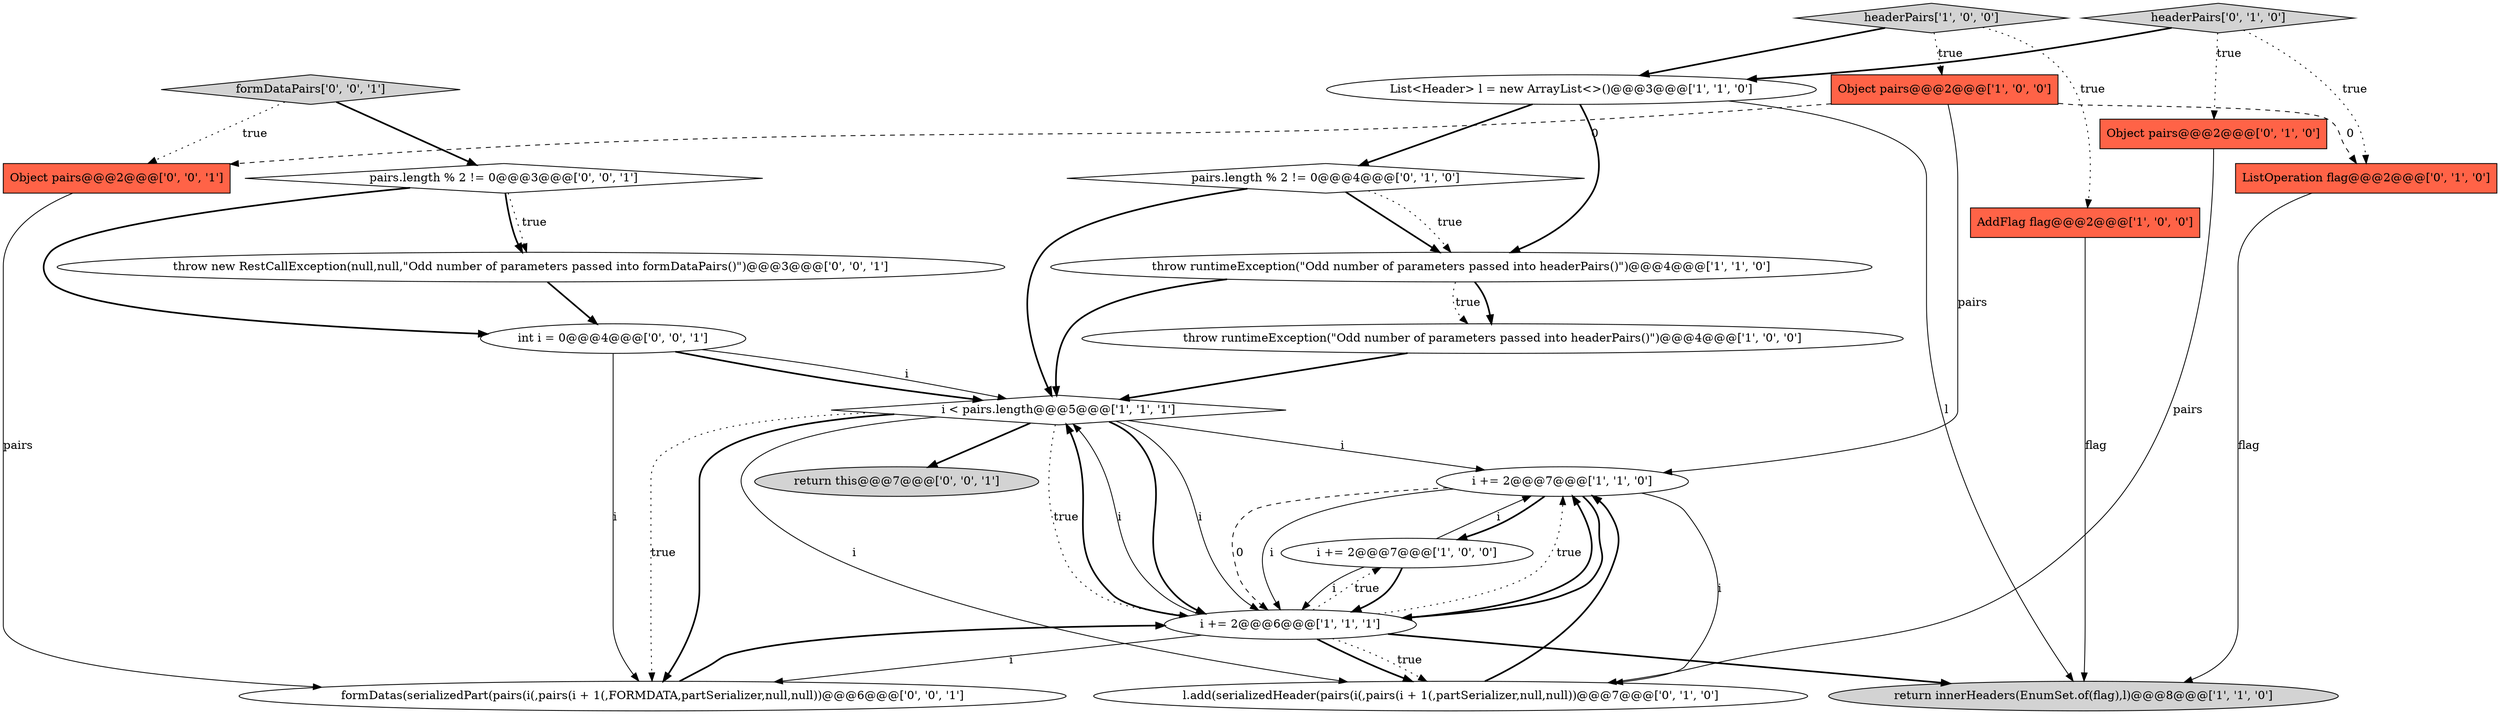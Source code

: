 digraph {
5 [style = filled, label = "throw runtimeException(\"Odd number of parameters passed into headerPairs()\")@@@4@@@['1', '0', '0']", fillcolor = white, shape = ellipse image = "AAA0AAABBB1BBB"];
0 [style = filled, label = "List<Header> l = new ArrayList<>()@@@3@@@['1', '1', '0']", fillcolor = white, shape = ellipse image = "AAA0AAABBB1BBB"];
8 [style = filled, label = "Object pairs@@@2@@@['1', '0', '0']", fillcolor = tomato, shape = box image = "AAA1AAABBB1BBB"];
13 [style = filled, label = "ListOperation flag@@@2@@@['0', '1', '0']", fillcolor = tomato, shape = box image = "AAA1AAABBB2BBB"];
7 [style = filled, label = "AddFlag flag@@@2@@@['1', '0', '0']", fillcolor = tomato, shape = box image = "AAA0AAABBB1BBB"];
17 [style = filled, label = "int i = 0@@@4@@@['0', '0', '1']", fillcolor = white, shape = ellipse image = "AAA0AAABBB3BBB"];
20 [style = filled, label = "throw new RestCallException(null,null,\"Odd number of parameters passed into formDataPairs()\")@@@3@@@['0', '0', '1']", fillcolor = white, shape = ellipse image = "AAA0AAABBB3BBB"];
9 [style = filled, label = "i += 2@@@7@@@['1', '1', '0']", fillcolor = white, shape = ellipse image = "AAA0AAABBB1BBB"];
14 [style = filled, label = "headerPairs['0', '1', '0']", fillcolor = lightgray, shape = diamond image = "AAA0AAABBB2BBB"];
1 [style = filled, label = "i += 2@@@7@@@['1', '0', '0']", fillcolor = white, shape = ellipse image = "AAA0AAABBB1BBB"];
22 [style = filled, label = "Object pairs@@@2@@@['0', '0', '1']", fillcolor = tomato, shape = box image = "AAA0AAABBB3BBB"];
16 [style = filled, label = "return this@@@7@@@['0', '0', '1']", fillcolor = lightgray, shape = ellipse image = "AAA0AAABBB3BBB"];
2 [style = filled, label = "headerPairs['1', '0', '0']", fillcolor = lightgray, shape = diamond image = "AAA0AAABBB1BBB"];
15 [style = filled, label = "l.add(serializedHeader(pairs(i(,pairs(i + 1(,partSerializer,null,null))@@@7@@@['0', '1', '0']", fillcolor = white, shape = ellipse image = "AAA0AAABBB2BBB"];
12 [style = filled, label = "pairs.length % 2 != 0@@@4@@@['0', '1', '0']", fillcolor = white, shape = diamond image = "AAA0AAABBB2BBB"];
10 [style = filled, label = "return innerHeaders(EnumSet.of(flag),l)@@@8@@@['1', '1', '0']", fillcolor = lightgray, shape = ellipse image = "AAA0AAABBB1BBB"];
19 [style = filled, label = "pairs.length % 2 != 0@@@3@@@['0', '0', '1']", fillcolor = white, shape = diamond image = "AAA0AAABBB3BBB"];
3 [style = filled, label = "i += 2@@@6@@@['1', '1', '1']", fillcolor = white, shape = ellipse image = "AAA0AAABBB1BBB"];
11 [style = filled, label = "Object pairs@@@2@@@['0', '1', '0']", fillcolor = tomato, shape = box image = "AAA0AAABBB2BBB"];
21 [style = filled, label = "formDataPairs['0', '0', '1']", fillcolor = lightgray, shape = diamond image = "AAA0AAABBB3BBB"];
6 [style = filled, label = "throw runtimeException(\"Odd number of parameters passed into headerPairs()\")@@@4@@@['1', '1', '0']", fillcolor = white, shape = ellipse image = "AAA0AAABBB1BBB"];
18 [style = filled, label = "formDatas(serializedPart(pairs(i(,pairs(i + 1(,FORMDATA,partSerializer,null,null))@@@6@@@['0', '0', '1']", fillcolor = white, shape = ellipse image = "AAA0AAABBB3BBB"];
4 [style = filled, label = "i < pairs.length@@@5@@@['1', '1', '1']", fillcolor = white, shape = diamond image = "AAA0AAABBB1BBB"];
4->9 [style = solid, label="i"];
4->3 [style = bold, label=""];
18->3 [style = bold, label=""];
4->18 [style = dotted, label="true"];
20->17 [style = bold, label=""];
17->4 [style = solid, label="i"];
21->19 [style = bold, label=""];
2->8 [style = dotted, label="true"];
0->6 [style = bold, label=""];
1->9 [style = solid, label="i"];
19->20 [style = dotted, label="true"];
19->20 [style = bold, label=""];
0->12 [style = bold, label=""];
1->3 [style = bold, label=""];
21->22 [style = dotted, label="true"];
4->18 [style = bold, label=""];
8->9 [style = solid, label="pairs"];
4->3 [style = solid, label="i"];
3->15 [style = bold, label=""];
19->17 [style = bold, label=""];
3->9 [style = dotted, label="true"];
12->6 [style = bold, label=""];
3->4 [style = bold, label=""];
9->15 [style = solid, label="i"];
14->13 [style = dotted, label="true"];
17->18 [style = solid, label="i"];
3->18 [style = solid, label="i"];
13->10 [style = solid, label="flag"];
3->4 [style = solid, label="i"];
8->13 [style = dashed, label="0"];
3->9 [style = bold, label=""];
8->22 [style = dashed, label="0"];
3->10 [style = bold, label=""];
6->4 [style = bold, label=""];
6->5 [style = bold, label=""];
6->5 [style = dotted, label="true"];
2->0 [style = bold, label=""];
4->3 [style = dotted, label="true"];
14->0 [style = bold, label=""];
12->4 [style = bold, label=""];
12->6 [style = dotted, label="true"];
11->15 [style = solid, label="pairs"];
4->15 [style = solid, label="i"];
15->9 [style = bold, label=""];
2->7 [style = dotted, label="true"];
3->15 [style = dotted, label="true"];
5->4 [style = bold, label=""];
9->3 [style = bold, label=""];
14->11 [style = dotted, label="true"];
7->10 [style = solid, label="flag"];
1->3 [style = solid, label="i"];
9->1 [style = bold, label=""];
0->10 [style = solid, label="l"];
22->18 [style = solid, label="pairs"];
3->1 [style = dotted, label="true"];
9->3 [style = dashed, label="0"];
17->4 [style = bold, label=""];
4->16 [style = bold, label=""];
9->3 [style = solid, label="i"];
}
